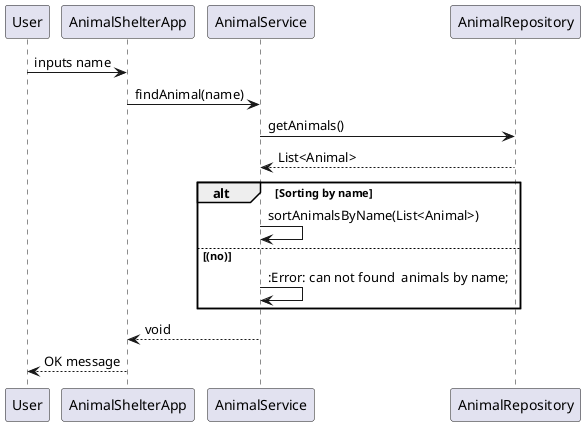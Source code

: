 @startuml
User -> AnimalShelterApp : inputs name
AnimalShelterApp -> AnimalService : findAnimal(name)

AnimalService -> AnimalRepository : getAnimals()
AnimalService <-- AnimalRepository : List<Animal>

alt Sorting by name
AnimalService -> AnimalService : sortAnimalsByName(List<Animal>)

else (no)
AnimalService -> AnimalService : :Error: can not found  animals by name;

end

AnimalShelterApp <-- AnimalService : void
User <-- AnimalShelterApp : OK message
@enduml